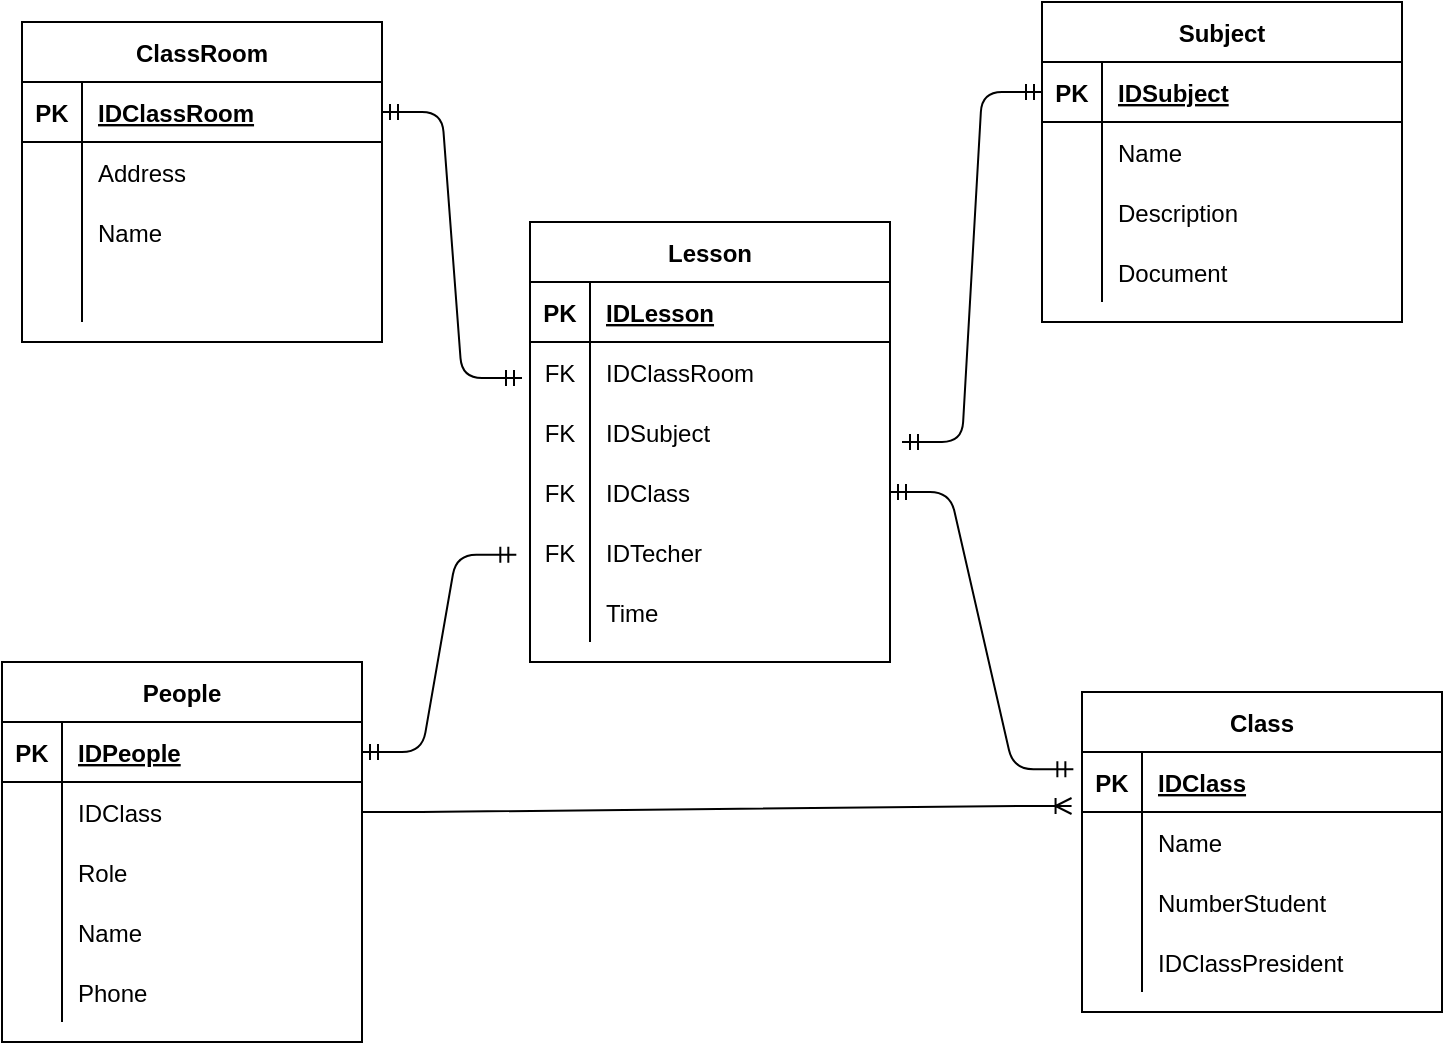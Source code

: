 <mxfile version="14.8.0" type="device"><diagram id="bQZ6T4CqFNddS4C0rs29" name="Page-1"><mxGraphModel dx="994" dy="555" grid="1" gridSize="10" guides="1" tooltips="1" connect="1" arrows="1" fold="1" page="1" pageScale="1" pageWidth="827" pageHeight="1169" math="0" shadow="0"><root><mxCell id="0"/><mxCell id="1" parent="0"/><mxCell id="dJvu6V--QN1xFCgTmaMF-1" value="Lesson" style="shape=table;startSize=30;container=1;collapsible=1;childLayout=tableLayout;fixedRows=1;rowLines=0;fontStyle=1;align=center;resizeLast=1;" vertex="1" parent="1"><mxGeometry x="324" y="170" width="180" height="220" as="geometry"/></mxCell><mxCell id="dJvu6V--QN1xFCgTmaMF-2" value="" style="shape=partialRectangle;collapsible=0;dropTarget=0;pointerEvents=0;fillColor=none;top=0;left=0;bottom=1;right=0;points=[[0,0.5],[1,0.5]];portConstraint=eastwest;" vertex="1" parent="dJvu6V--QN1xFCgTmaMF-1"><mxGeometry y="30" width="180" height="30" as="geometry"/></mxCell><mxCell id="dJvu6V--QN1xFCgTmaMF-3" value="PK" style="shape=partialRectangle;connectable=0;fillColor=none;top=0;left=0;bottom=0;right=0;fontStyle=1;overflow=hidden;" vertex="1" parent="dJvu6V--QN1xFCgTmaMF-2"><mxGeometry width="30" height="30" as="geometry"/></mxCell><mxCell id="dJvu6V--QN1xFCgTmaMF-4" value="IDLesson" style="shape=partialRectangle;connectable=0;fillColor=none;top=0;left=0;bottom=0;right=0;align=left;spacingLeft=6;fontStyle=5;overflow=hidden;" vertex="1" parent="dJvu6V--QN1xFCgTmaMF-2"><mxGeometry x="30" width="150" height="30" as="geometry"/></mxCell><mxCell id="dJvu6V--QN1xFCgTmaMF-68" value="" style="shape=partialRectangle;collapsible=0;dropTarget=0;pointerEvents=0;fillColor=none;top=0;left=0;bottom=0;right=0;points=[[0,0.5],[1,0.5]];portConstraint=eastwest;" vertex="1" parent="dJvu6V--QN1xFCgTmaMF-1"><mxGeometry y="60" width="180" height="30" as="geometry"/></mxCell><mxCell id="dJvu6V--QN1xFCgTmaMF-69" value="FK" style="shape=partialRectangle;connectable=0;fillColor=none;top=0;left=0;bottom=0;right=0;editable=1;overflow=hidden;" vertex="1" parent="dJvu6V--QN1xFCgTmaMF-68"><mxGeometry width="30" height="30" as="geometry"/></mxCell><mxCell id="dJvu6V--QN1xFCgTmaMF-70" value="IDClassRoom" style="shape=partialRectangle;connectable=0;fillColor=none;top=0;left=0;bottom=0;right=0;align=left;spacingLeft=6;overflow=hidden;" vertex="1" parent="dJvu6V--QN1xFCgTmaMF-68"><mxGeometry x="30" width="150" height="30" as="geometry"/></mxCell><mxCell id="dJvu6V--QN1xFCgTmaMF-11" value="" style="shape=partialRectangle;collapsible=0;dropTarget=0;pointerEvents=0;fillColor=none;top=0;left=0;bottom=0;right=0;points=[[0,0.5],[1,0.5]];portConstraint=eastwest;" vertex="1" parent="dJvu6V--QN1xFCgTmaMF-1"><mxGeometry y="90" width="180" height="30" as="geometry"/></mxCell><mxCell id="dJvu6V--QN1xFCgTmaMF-12" value="FK" style="shape=partialRectangle;connectable=0;fillColor=none;top=0;left=0;bottom=0;right=0;editable=1;overflow=hidden;" vertex="1" parent="dJvu6V--QN1xFCgTmaMF-11"><mxGeometry width="30" height="30" as="geometry"/></mxCell><mxCell id="dJvu6V--QN1xFCgTmaMF-13" value="IDSubject" style="shape=partialRectangle;connectable=0;fillColor=none;top=0;left=0;bottom=0;right=0;align=left;spacingLeft=6;overflow=hidden;" vertex="1" parent="dJvu6V--QN1xFCgTmaMF-11"><mxGeometry x="30" width="150" height="30" as="geometry"/></mxCell><mxCell id="dJvu6V--QN1xFCgTmaMF-5" value="" style="shape=partialRectangle;collapsible=0;dropTarget=0;pointerEvents=0;fillColor=none;top=0;left=0;bottom=0;right=0;points=[[0,0.5],[1,0.5]];portConstraint=eastwest;" vertex="1" parent="dJvu6V--QN1xFCgTmaMF-1"><mxGeometry y="120" width="180" height="30" as="geometry"/></mxCell><mxCell id="dJvu6V--QN1xFCgTmaMF-6" value="FK" style="shape=partialRectangle;connectable=0;fillColor=none;top=0;left=0;bottom=0;right=0;editable=1;overflow=hidden;" vertex="1" parent="dJvu6V--QN1xFCgTmaMF-5"><mxGeometry width="30" height="30" as="geometry"/></mxCell><mxCell id="dJvu6V--QN1xFCgTmaMF-7" value="IDClass" style="shape=partialRectangle;connectable=0;fillColor=none;top=0;left=0;bottom=0;right=0;align=left;spacingLeft=6;overflow=hidden;" vertex="1" parent="dJvu6V--QN1xFCgTmaMF-5"><mxGeometry x="30" width="150" height="30" as="geometry"/></mxCell><mxCell id="dJvu6V--QN1xFCgTmaMF-8" value="" style="shape=partialRectangle;collapsible=0;dropTarget=0;pointerEvents=0;fillColor=none;top=0;left=0;bottom=0;right=0;points=[[0,0.5],[1,0.5]];portConstraint=eastwest;" vertex="1" parent="dJvu6V--QN1xFCgTmaMF-1"><mxGeometry y="150" width="180" height="30" as="geometry"/></mxCell><mxCell id="dJvu6V--QN1xFCgTmaMF-9" value="FK" style="shape=partialRectangle;connectable=0;fillColor=none;top=0;left=0;bottom=0;right=0;editable=1;overflow=hidden;" vertex="1" parent="dJvu6V--QN1xFCgTmaMF-8"><mxGeometry width="30" height="30" as="geometry"/></mxCell><mxCell id="dJvu6V--QN1xFCgTmaMF-10" value="IDTecher" style="shape=partialRectangle;connectable=0;fillColor=none;top=0;left=0;bottom=0;right=0;align=left;spacingLeft=6;overflow=hidden;" vertex="1" parent="dJvu6V--QN1xFCgTmaMF-8"><mxGeometry x="30" width="150" height="30" as="geometry"/></mxCell><mxCell id="dJvu6V--QN1xFCgTmaMF-77" value="" style="shape=partialRectangle;collapsible=0;dropTarget=0;pointerEvents=0;fillColor=none;top=0;left=0;bottom=0;right=0;points=[[0,0.5],[1,0.5]];portConstraint=eastwest;" vertex="1" parent="dJvu6V--QN1xFCgTmaMF-1"><mxGeometry y="180" width="180" height="30" as="geometry"/></mxCell><mxCell id="dJvu6V--QN1xFCgTmaMF-78" value="" style="shape=partialRectangle;connectable=0;fillColor=none;top=0;left=0;bottom=0;right=0;editable=1;overflow=hidden;" vertex="1" parent="dJvu6V--QN1xFCgTmaMF-77"><mxGeometry width="30" height="30" as="geometry"/></mxCell><mxCell id="dJvu6V--QN1xFCgTmaMF-79" value="Time" style="shape=partialRectangle;connectable=0;fillColor=none;top=0;left=0;bottom=0;right=0;align=left;spacingLeft=6;overflow=hidden;" vertex="1" parent="dJvu6V--QN1xFCgTmaMF-77"><mxGeometry x="30" width="150" height="30" as="geometry"/></mxCell><mxCell id="dJvu6V--QN1xFCgTmaMF-14" value="Class" style="shape=table;startSize=30;container=1;collapsible=1;childLayout=tableLayout;fixedRows=1;rowLines=0;fontStyle=1;align=center;resizeLast=1;" vertex="1" parent="1"><mxGeometry x="600" y="405" width="180" height="160" as="geometry"/></mxCell><mxCell id="dJvu6V--QN1xFCgTmaMF-15" value="" style="shape=partialRectangle;collapsible=0;dropTarget=0;pointerEvents=0;fillColor=none;top=0;left=0;bottom=1;right=0;points=[[0,0.5],[1,0.5]];portConstraint=eastwest;" vertex="1" parent="dJvu6V--QN1xFCgTmaMF-14"><mxGeometry y="30" width="180" height="30" as="geometry"/></mxCell><mxCell id="dJvu6V--QN1xFCgTmaMF-16" value="PK" style="shape=partialRectangle;connectable=0;fillColor=none;top=0;left=0;bottom=0;right=0;fontStyle=1;overflow=hidden;" vertex="1" parent="dJvu6V--QN1xFCgTmaMF-15"><mxGeometry width="30" height="30" as="geometry"/></mxCell><mxCell id="dJvu6V--QN1xFCgTmaMF-17" value="IDClass" style="shape=partialRectangle;connectable=0;fillColor=none;top=0;left=0;bottom=0;right=0;align=left;spacingLeft=6;fontStyle=5;overflow=hidden;" vertex="1" parent="dJvu6V--QN1xFCgTmaMF-15"><mxGeometry x="30" width="150" height="30" as="geometry"/></mxCell><mxCell id="dJvu6V--QN1xFCgTmaMF-18" value="" style="shape=partialRectangle;collapsible=0;dropTarget=0;pointerEvents=0;fillColor=none;top=0;left=0;bottom=0;right=0;points=[[0,0.5],[1,0.5]];portConstraint=eastwest;" vertex="1" parent="dJvu6V--QN1xFCgTmaMF-14"><mxGeometry y="60" width="180" height="30" as="geometry"/></mxCell><mxCell id="dJvu6V--QN1xFCgTmaMF-19" value="" style="shape=partialRectangle;connectable=0;fillColor=none;top=0;left=0;bottom=0;right=0;editable=1;overflow=hidden;" vertex="1" parent="dJvu6V--QN1xFCgTmaMF-18"><mxGeometry width="30" height="30" as="geometry"/></mxCell><mxCell id="dJvu6V--QN1xFCgTmaMF-20" value="Name" style="shape=partialRectangle;connectable=0;fillColor=none;top=0;left=0;bottom=0;right=0;align=left;spacingLeft=6;overflow=hidden;" vertex="1" parent="dJvu6V--QN1xFCgTmaMF-18"><mxGeometry x="30" width="150" height="30" as="geometry"/></mxCell><mxCell id="dJvu6V--QN1xFCgTmaMF-21" value="" style="shape=partialRectangle;collapsible=0;dropTarget=0;pointerEvents=0;fillColor=none;top=0;left=0;bottom=0;right=0;points=[[0,0.5],[1,0.5]];portConstraint=eastwest;" vertex="1" parent="dJvu6V--QN1xFCgTmaMF-14"><mxGeometry y="90" width="180" height="30" as="geometry"/></mxCell><mxCell id="dJvu6V--QN1xFCgTmaMF-22" value="" style="shape=partialRectangle;connectable=0;fillColor=none;top=0;left=0;bottom=0;right=0;editable=1;overflow=hidden;" vertex="1" parent="dJvu6V--QN1xFCgTmaMF-21"><mxGeometry width="30" height="30" as="geometry"/></mxCell><mxCell id="dJvu6V--QN1xFCgTmaMF-23" value="NumberStudent" style="shape=partialRectangle;connectable=0;fillColor=none;top=0;left=0;bottom=0;right=0;align=left;spacingLeft=6;overflow=hidden;" vertex="1" parent="dJvu6V--QN1xFCgTmaMF-21"><mxGeometry x="30" width="150" height="30" as="geometry"/></mxCell><mxCell id="dJvu6V--QN1xFCgTmaMF-24" value="" style="shape=partialRectangle;collapsible=0;dropTarget=0;pointerEvents=0;fillColor=none;top=0;left=0;bottom=0;right=0;points=[[0,0.5],[1,0.5]];portConstraint=eastwest;" vertex="1" parent="dJvu6V--QN1xFCgTmaMF-14"><mxGeometry y="120" width="180" height="30" as="geometry"/></mxCell><mxCell id="dJvu6V--QN1xFCgTmaMF-25" value="" style="shape=partialRectangle;connectable=0;fillColor=none;top=0;left=0;bottom=0;right=0;editable=1;overflow=hidden;" vertex="1" parent="dJvu6V--QN1xFCgTmaMF-24"><mxGeometry width="30" height="30" as="geometry"/></mxCell><mxCell id="dJvu6V--QN1xFCgTmaMF-26" value="IDClassPresident" style="shape=partialRectangle;connectable=0;fillColor=none;top=0;left=0;bottom=0;right=0;align=left;spacingLeft=6;overflow=hidden;" vertex="1" parent="dJvu6V--QN1xFCgTmaMF-24"><mxGeometry x="30" width="150" height="30" as="geometry"/></mxCell><mxCell id="dJvu6V--QN1xFCgTmaMF-27" value="People" style="shape=table;startSize=30;container=1;collapsible=1;childLayout=tableLayout;fixedRows=1;rowLines=0;fontStyle=1;align=center;resizeLast=1;" vertex="1" parent="1"><mxGeometry x="60" y="390" width="180" height="190" as="geometry"/></mxCell><mxCell id="dJvu6V--QN1xFCgTmaMF-28" value="" style="shape=partialRectangle;collapsible=0;dropTarget=0;pointerEvents=0;fillColor=none;top=0;left=0;bottom=1;right=0;points=[[0,0.5],[1,0.5]];portConstraint=eastwest;" vertex="1" parent="dJvu6V--QN1xFCgTmaMF-27"><mxGeometry y="30" width="180" height="30" as="geometry"/></mxCell><mxCell id="dJvu6V--QN1xFCgTmaMF-29" value="PK" style="shape=partialRectangle;connectable=0;fillColor=none;top=0;left=0;bottom=0;right=0;fontStyle=1;overflow=hidden;" vertex="1" parent="dJvu6V--QN1xFCgTmaMF-28"><mxGeometry width="30" height="30" as="geometry"/></mxCell><mxCell id="dJvu6V--QN1xFCgTmaMF-30" value="IDPeople" style="shape=partialRectangle;connectable=0;fillColor=none;top=0;left=0;bottom=0;right=0;align=left;spacingLeft=6;fontStyle=5;overflow=hidden;" vertex="1" parent="dJvu6V--QN1xFCgTmaMF-28"><mxGeometry x="30" width="150" height="30" as="geometry"/></mxCell><mxCell id="dJvu6V--QN1xFCgTmaMF-34" value="" style="shape=partialRectangle;collapsible=0;dropTarget=0;pointerEvents=0;fillColor=none;top=0;left=0;bottom=0;right=0;points=[[0,0.5],[1,0.5]];portConstraint=eastwest;" vertex="1" parent="dJvu6V--QN1xFCgTmaMF-27"><mxGeometry y="60" width="180" height="30" as="geometry"/></mxCell><mxCell id="dJvu6V--QN1xFCgTmaMF-35" value="" style="shape=partialRectangle;connectable=0;fillColor=none;top=0;left=0;bottom=0;right=0;editable=1;overflow=hidden;" vertex="1" parent="dJvu6V--QN1xFCgTmaMF-34"><mxGeometry width="30" height="30" as="geometry"/></mxCell><mxCell id="dJvu6V--QN1xFCgTmaMF-36" value="IDClass" style="shape=partialRectangle;connectable=0;fillColor=none;top=0;left=0;bottom=0;right=0;align=left;spacingLeft=6;overflow=hidden;" vertex="1" parent="dJvu6V--QN1xFCgTmaMF-34"><mxGeometry x="30" width="150" height="30" as="geometry"/></mxCell><mxCell id="dJvu6V--QN1xFCgTmaMF-31" value="" style="shape=partialRectangle;collapsible=0;dropTarget=0;pointerEvents=0;fillColor=none;top=0;left=0;bottom=0;right=0;points=[[0,0.5],[1,0.5]];portConstraint=eastwest;" vertex="1" parent="dJvu6V--QN1xFCgTmaMF-27"><mxGeometry y="90" width="180" height="30" as="geometry"/></mxCell><mxCell id="dJvu6V--QN1xFCgTmaMF-32" value="" style="shape=partialRectangle;connectable=0;fillColor=none;top=0;left=0;bottom=0;right=0;editable=1;overflow=hidden;" vertex="1" parent="dJvu6V--QN1xFCgTmaMF-31"><mxGeometry width="30" height="30" as="geometry"/></mxCell><mxCell id="dJvu6V--QN1xFCgTmaMF-33" value="Role" style="shape=partialRectangle;connectable=0;fillColor=none;top=0;left=0;bottom=0;right=0;align=left;spacingLeft=6;overflow=hidden;" vertex="1" parent="dJvu6V--QN1xFCgTmaMF-31"><mxGeometry x="30" width="150" height="30" as="geometry"/></mxCell><mxCell id="dJvu6V--QN1xFCgTmaMF-37" value="" style="shape=partialRectangle;collapsible=0;dropTarget=0;pointerEvents=0;fillColor=none;top=0;left=0;bottom=0;right=0;points=[[0,0.5],[1,0.5]];portConstraint=eastwest;" vertex="1" parent="dJvu6V--QN1xFCgTmaMF-27"><mxGeometry y="120" width="180" height="30" as="geometry"/></mxCell><mxCell id="dJvu6V--QN1xFCgTmaMF-38" value="" style="shape=partialRectangle;connectable=0;fillColor=none;top=0;left=0;bottom=0;right=0;editable=1;overflow=hidden;" vertex="1" parent="dJvu6V--QN1xFCgTmaMF-37"><mxGeometry width="30" height="30" as="geometry"/></mxCell><mxCell id="dJvu6V--QN1xFCgTmaMF-39" value="Name" style="shape=partialRectangle;connectable=0;fillColor=none;top=0;left=0;bottom=0;right=0;align=left;spacingLeft=6;overflow=hidden;" vertex="1" parent="dJvu6V--QN1xFCgTmaMF-37"><mxGeometry x="30" width="150" height="30" as="geometry"/></mxCell><mxCell id="dJvu6V--QN1xFCgTmaMF-74" value="" style="shape=partialRectangle;collapsible=0;dropTarget=0;pointerEvents=0;fillColor=none;top=0;left=0;bottom=0;right=0;points=[[0,0.5],[1,0.5]];portConstraint=eastwest;" vertex="1" parent="dJvu6V--QN1xFCgTmaMF-27"><mxGeometry y="150" width="180" height="30" as="geometry"/></mxCell><mxCell id="dJvu6V--QN1xFCgTmaMF-75" value="" style="shape=partialRectangle;connectable=0;fillColor=none;top=0;left=0;bottom=0;right=0;editable=1;overflow=hidden;" vertex="1" parent="dJvu6V--QN1xFCgTmaMF-74"><mxGeometry width="30" height="30" as="geometry"/></mxCell><mxCell id="dJvu6V--QN1xFCgTmaMF-76" value="Phone" style="shape=partialRectangle;connectable=0;fillColor=none;top=0;left=0;bottom=0;right=0;align=left;spacingLeft=6;overflow=hidden;" vertex="1" parent="dJvu6V--QN1xFCgTmaMF-74"><mxGeometry x="30" width="150" height="30" as="geometry"/></mxCell><mxCell id="dJvu6V--QN1xFCgTmaMF-40" value="ClassRoom" style="shape=table;startSize=30;container=1;collapsible=1;childLayout=tableLayout;fixedRows=1;rowLines=0;fontStyle=1;align=center;resizeLast=1;" vertex="1" parent="1"><mxGeometry x="70" y="70" width="180" height="160" as="geometry"/></mxCell><mxCell id="dJvu6V--QN1xFCgTmaMF-41" value="" style="shape=partialRectangle;collapsible=0;dropTarget=0;pointerEvents=0;fillColor=none;top=0;left=0;bottom=1;right=0;points=[[0,0.5],[1,0.5]];portConstraint=eastwest;" vertex="1" parent="dJvu6V--QN1xFCgTmaMF-40"><mxGeometry y="30" width="180" height="30" as="geometry"/></mxCell><mxCell id="dJvu6V--QN1xFCgTmaMF-42" value="PK" style="shape=partialRectangle;connectable=0;fillColor=none;top=0;left=0;bottom=0;right=0;fontStyle=1;overflow=hidden;" vertex="1" parent="dJvu6V--QN1xFCgTmaMF-41"><mxGeometry width="30" height="30" as="geometry"/></mxCell><mxCell id="dJvu6V--QN1xFCgTmaMF-43" value="IDClassRoom" style="shape=partialRectangle;connectable=0;fillColor=none;top=0;left=0;bottom=0;right=0;align=left;spacingLeft=6;fontStyle=5;overflow=hidden;" vertex="1" parent="dJvu6V--QN1xFCgTmaMF-41"><mxGeometry x="30" width="150" height="30" as="geometry"/></mxCell><mxCell id="dJvu6V--QN1xFCgTmaMF-44" value="" style="shape=partialRectangle;collapsible=0;dropTarget=0;pointerEvents=0;fillColor=none;top=0;left=0;bottom=0;right=0;points=[[0,0.5],[1,0.5]];portConstraint=eastwest;" vertex="1" parent="dJvu6V--QN1xFCgTmaMF-40"><mxGeometry y="60" width="180" height="30" as="geometry"/></mxCell><mxCell id="dJvu6V--QN1xFCgTmaMF-45" value="" style="shape=partialRectangle;connectable=0;fillColor=none;top=0;left=0;bottom=0;right=0;editable=1;overflow=hidden;" vertex="1" parent="dJvu6V--QN1xFCgTmaMF-44"><mxGeometry width="30" height="30" as="geometry"/></mxCell><mxCell id="dJvu6V--QN1xFCgTmaMF-46" value="Address" style="shape=partialRectangle;connectable=0;fillColor=none;top=0;left=0;bottom=0;right=0;align=left;spacingLeft=6;overflow=hidden;" vertex="1" parent="dJvu6V--QN1xFCgTmaMF-44"><mxGeometry x="30" width="150" height="30" as="geometry"/></mxCell><mxCell id="dJvu6V--QN1xFCgTmaMF-47" value="" style="shape=partialRectangle;collapsible=0;dropTarget=0;pointerEvents=0;fillColor=none;top=0;left=0;bottom=0;right=0;points=[[0,0.5],[1,0.5]];portConstraint=eastwest;" vertex="1" parent="dJvu6V--QN1xFCgTmaMF-40"><mxGeometry y="90" width="180" height="30" as="geometry"/></mxCell><mxCell id="dJvu6V--QN1xFCgTmaMF-48" value="" style="shape=partialRectangle;connectable=0;fillColor=none;top=0;left=0;bottom=0;right=0;editable=1;overflow=hidden;" vertex="1" parent="dJvu6V--QN1xFCgTmaMF-47"><mxGeometry width="30" height="30" as="geometry"/></mxCell><mxCell id="dJvu6V--QN1xFCgTmaMF-49" value="Name" style="shape=partialRectangle;connectable=0;fillColor=none;top=0;left=0;bottom=0;right=0;align=left;spacingLeft=6;overflow=hidden;" vertex="1" parent="dJvu6V--QN1xFCgTmaMF-47"><mxGeometry x="30" width="150" height="30" as="geometry"/></mxCell><mxCell id="dJvu6V--QN1xFCgTmaMF-50" value="" style="shape=partialRectangle;collapsible=0;dropTarget=0;pointerEvents=0;fillColor=none;top=0;left=0;bottom=0;right=0;points=[[0,0.5],[1,0.5]];portConstraint=eastwest;" vertex="1" parent="dJvu6V--QN1xFCgTmaMF-40"><mxGeometry y="120" width="180" height="30" as="geometry"/></mxCell><mxCell id="dJvu6V--QN1xFCgTmaMF-51" value="" style="shape=partialRectangle;connectable=0;fillColor=none;top=0;left=0;bottom=0;right=0;editable=1;overflow=hidden;" vertex="1" parent="dJvu6V--QN1xFCgTmaMF-50"><mxGeometry width="30" height="30" as="geometry"/></mxCell><mxCell id="dJvu6V--QN1xFCgTmaMF-52" value="" style="shape=partialRectangle;connectable=0;fillColor=none;top=0;left=0;bottom=0;right=0;align=left;spacingLeft=6;overflow=hidden;" vertex="1" parent="dJvu6V--QN1xFCgTmaMF-50"><mxGeometry x="30" width="150" height="30" as="geometry"/></mxCell><mxCell id="dJvu6V--QN1xFCgTmaMF-53" value="Subject" style="shape=table;startSize=30;container=1;collapsible=1;childLayout=tableLayout;fixedRows=1;rowLines=0;fontStyle=1;align=center;resizeLast=1;" vertex="1" parent="1"><mxGeometry x="580" y="60" width="180" height="160" as="geometry"/></mxCell><mxCell id="dJvu6V--QN1xFCgTmaMF-54" value="" style="shape=partialRectangle;collapsible=0;dropTarget=0;pointerEvents=0;fillColor=none;top=0;left=0;bottom=1;right=0;points=[[0,0.5],[1,0.5]];portConstraint=eastwest;" vertex="1" parent="dJvu6V--QN1xFCgTmaMF-53"><mxGeometry y="30" width="180" height="30" as="geometry"/></mxCell><mxCell id="dJvu6V--QN1xFCgTmaMF-55" value="PK" style="shape=partialRectangle;connectable=0;fillColor=none;top=0;left=0;bottom=0;right=0;fontStyle=1;overflow=hidden;" vertex="1" parent="dJvu6V--QN1xFCgTmaMF-54"><mxGeometry width="30" height="30" as="geometry"/></mxCell><mxCell id="dJvu6V--QN1xFCgTmaMF-56" value="IDSubject" style="shape=partialRectangle;connectable=0;fillColor=none;top=0;left=0;bottom=0;right=0;align=left;spacingLeft=6;fontStyle=5;overflow=hidden;" vertex="1" parent="dJvu6V--QN1xFCgTmaMF-54"><mxGeometry x="30" width="150" height="30" as="geometry"/></mxCell><mxCell id="dJvu6V--QN1xFCgTmaMF-57" value="" style="shape=partialRectangle;collapsible=0;dropTarget=0;pointerEvents=0;fillColor=none;top=0;left=0;bottom=0;right=0;points=[[0,0.5],[1,0.5]];portConstraint=eastwest;" vertex="1" parent="dJvu6V--QN1xFCgTmaMF-53"><mxGeometry y="60" width="180" height="30" as="geometry"/></mxCell><mxCell id="dJvu6V--QN1xFCgTmaMF-58" value="" style="shape=partialRectangle;connectable=0;fillColor=none;top=0;left=0;bottom=0;right=0;editable=1;overflow=hidden;" vertex="1" parent="dJvu6V--QN1xFCgTmaMF-57"><mxGeometry width="30" height="30" as="geometry"/></mxCell><mxCell id="dJvu6V--QN1xFCgTmaMF-59" value="Name" style="shape=partialRectangle;connectable=0;fillColor=none;top=0;left=0;bottom=0;right=0;align=left;spacingLeft=6;overflow=hidden;" vertex="1" parent="dJvu6V--QN1xFCgTmaMF-57"><mxGeometry x="30" width="150" height="30" as="geometry"/></mxCell><mxCell id="dJvu6V--QN1xFCgTmaMF-60" value="" style="shape=partialRectangle;collapsible=0;dropTarget=0;pointerEvents=0;fillColor=none;top=0;left=0;bottom=0;right=0;points=[[0,0.5],[1,0.5]];portConstraint=eastwest;" vertex="1" parent="dJvu6V--QN1xFCgTmaMF-53"><mxGeometry y="90" width="180" height="30" as="geometry"/></mxCell><mxCell id="dJvu6V--QN1xFCgTmaMF-61" value="" style="shape=partialRectangle;connectable=0;fillColor=none;top=0;left=0;bottom=0;right=0;editable=1;overflow=hidden;" vertex="1" parent="dJvu6V--QN1xFCgTmaMF-60"><mxGeometry width="30" height="30" as="geometry"/></mxCell><mxCell id="dJvu6V--QN1xFCgTmaMF-62" value="Description" style="shape=partialRectangle;connectable=0;fillColor=none;top=0;left=0;bottom=0;right=0;align=left;spacingLeft=6;overflow=hidden;" vertex="1" parent="dJvu6V--QN1xFCgTmaMF-60"><mxGeometry x="30" width="150" height="30" as="geometry"/></mxCell><mxCell id="dJvu6V--QN1xFCgTmaMF-63" value="" style="shape=partialRectangle;collapsible=0;dropTarget=0;pointerEvents=0;fillColor=none;top=0;left=0;bottom=0;right=0;points=[[0,0.5],[1,0.5]];portConstraint=eastwest;" vertex="1" parent="dJvu6V--QN1xFCgTmaMF-53"><mxGeometry y="120" width="180" height="30" as="geometry"/></mxCell><mxCell id="dJvu6V--QN1xFCgTmaMF-64" value="" style="shape=partialRectangle;connectable=0;fillColor=none;top=0;left=0;bottom=0;right=0;editable=1;overflow=hidden;" vertex="1" parent="dJvu6V--QN1xFCgTmaMF-63"><mxGeometry width="30" height="30" as="geometry"/></mxCell><mxCell id="dJvu6V--QN1xFCgTmaMF-65" value="Document" style="shape=partialRectangle;connectable=0;fillColor=none;top=0;left=0;bottom=0;right=0;align=left;spacingLeft=6;overflow=hidden;" vertex="1" parent="dJvu6V--QN1xFCgTmaMF-63"><mxGeometry x="30" width="150" height="30" as="geometry"/></mxCell><mxCell id="dJvu6V--QN1xFCgTmaMF-66" value="" style="edgeStyle=entityRelationEdgeStyle;fontSize=12;html=1;endArrow=ERmandOne;startArrow=ERmandOne;exitX=1;exitY=0.5;exitDx=0;exitDy=0;entryX=-0.024;entryY=0.287;entryDx=0;entryDy=0;entryPerimeter=0;" edge="1" parent="1" source="dJvu6V--QN1xFCgTmaMF-5" target="dJvu6V--QN1xFCgTmaMF-15"><mxGeometry width="100" height="100" relative="1" as="geometry"><mxPoint x="360" y="340" as="sourcePoint"/><mxPoint x="590" y="430" as="targetPoint"/></mxGeometry></mxCell><mxCell id="dJvu6V--QN1xFCgTmaMF-67" value="" style="edgeStyle=entityRelationEdgeStyle;fontSize=12;html=1;endArrow=ERmandOne;startArrow=ERmandOne;exitX=1;exitY=0.5;exitDx=0;exitDy=0;entryX=-0.038;entryY=0.547;entryDx=0;entryDy=0;entryPerimeter=0;" edge="1" parent="1" source="dJvu6V--QN1xFCgTmaMF-28" target="dJvu6V--QN1xFCgTmaMF-8"><mxGeometry width="100" height="100" relative="1" as="geometry"><mxPoint x="360" y="340" as="sourcePoint"/><mxPoint x="460" y="240" as="targetPoint"/></mxGeometry></mxCell><mxCell id="dJvu6V--QN1xFCgTmaMF-71" value="" style="edgeStyle=entityRelationEdgeStyle;fontSize=12;html=1;endArrow=ERmandOne;startArrow=ERmandOne;exitX=1;exitY=0.5;exitDx=0;exitDy=0;" edge="1" parent="1" source="dJvu6V--QN1xFCgTmaMF-41"><mxGeometry width="100" height="100" relative="1" as="geometry"><mxPoint x="360" y="330" as="sourcePoint"/><mxPoint x="320" y="248" as="targetPoint"/></mxGeometry></mxCell><mxCell id="dJvu6V--QN1xFCgTmaMF-72" value="" style="edgeStyle=entityRelationEdgeStyle;fontSize=12;html=1;endArrow=ERmandOne;startArrow=ERmandOne;entryX=0;entryY=0.5;entryDx=0;entryDy=0;" edge="1" parent="1" target="dJvu6V--QN1xFCgTmaMF-54"><mxGeometry width="100" height="100" relative="1" as="geometry"><mxPoint x="510" y="280" as="sourcePoint"/><mxPoint x="460" y="230" as="targetPoint"/></mxGeometry></mxCell><mxCell id="dJvu6V--QN1xFCgTmaMF-73" value="" style="edgeStyle=entityRelationEdgeStyle;fontSize=12;html=1;endArrow=ERoneToMany;exitX=1;exitY=0.5;exitDx=0;exitDy=0;entryX=-0.029;entryY=-0.1;entryDx=0;entryDy=0;entryPerimeter=0;" edge="1" parent="1" source="dJvu6V--QN1xFCgTmaMF-34" target="dJvu6V--QN1xFCgTmaMF-18"><mxGeometry width="100" height="100" relative="1" as="geometry"><mxPoint x="360" y="330" as="sourcePoint"/><mxPoint x="589" y="440" as="targetPoint"/></mxGeometry></mxCell></root></mxGraphModel></diagram></mxfile>